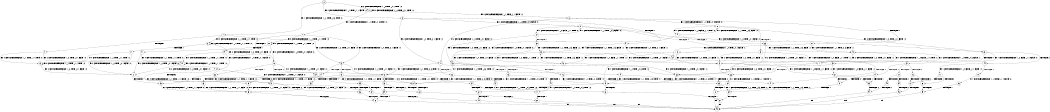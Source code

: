 digraph BCG {
size = "7, 10.5";
center = TRUE;
node [shape = circle];
0 [peripheries = 2];
0 -> 1 [label = "EX !1 !ATOMIC_EXCH_BRANCH (1, +1, TRUE, +0, 3, TRUE) !:0:"];
0 -> 2 [label = "EX !2 !ATOMIC_EXCH_BRANCH (1, +0, TRUE, +0, 1, TRUE) !:0:"];
0 -> 3 [label = "EX !0 !ATOMIC_EXCH_BRANCH (1, +1, TRUE, +1, 1, FALSE) !:0:"];
1 -> 4 [label = "TERMINATE !1"];
1 -> 5 [label = "EX !2 !ATOMIC_EXCH_BRANCH (1, +0, TRUE, +0, 1, FALSE) !:0:"];
1 -> 6 [label = "EX !0 !ATOMIC_EXCH_BRANCH (1, +1, TRUE, +1, 1, TRUE) !:0:"];
2 -> 7 [label = "EX !1 !ATOMIC_EXCH_BRANCH (1, +1, TRUE, +0, 3, TRUE) !:0:"];
2 -> 8 [label = "EX !0 !ATOMIC_EXCH_BRANCH (1, +1, TRUE, +1, 1, FALSE) !:0:"];
2 -> 2 [label = "EX !2 !ATOMIC_EXCH_BRANCH (1, +0, TRUE, +0, 1, TRUE) !:0:"];
3 -> 9 [label = "TERMINATE !0"];
3 -> 10 [label = "EX !1 !ATOMIC_EXCH_BRANCH (1, +1, TRUE, +0, 3, FALSE) !:0:"];
3 -> 11 [label = "EX !2 !ATOMIC_EXCH_BRANCH (1, +0, TRUE, +0, 1, FALSE) !:0:"];
4 -> 12 [label = "EX !2 !ATOMIC_EXCH_BRANCH (1, +0, TRUE, +0, 1, FALSE) !:0:"];
4 -> 13 [label = "EX !0 !ATOMIC_EXCH_BRANCH (1, +1, TRUE, +1, 1, TRUE) !:0:"];
5 -> 14 [label = "TERMINATE !1"];
5 -> 15 [label = "TERMINATE !2"];
5 -> 16 [label = "EX !0 !ATOMIC_EXCH_BRANCH (1, +1, TRUE, +1, 1, FALSE) !:0:"];
6 -> 17 [label = "TERMINATE !1"];
6 -> 18 [label = "EX !2 !ATOMIC_EXCH_BRANCH (1, +0, TRUE, +0, 1, FALSE) !:0:"];
6 -> 6 [label = "EX !0 !ATOMIC_EXCH_BRANCH (1, +1, TRUE, +1, 1, TRUE) !:0:"];
7 -> 19 [label = "TERMINATE !1"];
7 -> 20 [label = "EX !0 !ATOMIC_EXCH_BRANCH (1, +1, TRUE, +1, 1, TRUE) !:0:"];
7 -> 5 [label = "EX !2 !ATOMIC_EXCH_BRANCH (1, +0, TRUE, +0, 1, FALSE) !:0:"];
8 -> 21 [label = "TERMINATE !0"];
8 -> 22 [label = "EX !1 !ATOMIC_EXCH_BRANCH (1, +1, TRUE, +0, 3, FALSE) !:0:"];
8 -> 11 [label = "EX !2 !ATOMIC_EXCH_BRANCH (1, +0, TRUE, +0, 1, FALSE) !:0:"];
9 -> 23 [label = "EX !1 !ATOMIC_EXCH_BRANCH (1, +1, TRUE, +0, 3, FALSE) !:1:"];
9 -> 24 [label = "EX !2 !ATOMIC_EXCH_BRANCH (1, +0, TRUE, +0, 1, FALSE) !:1:"];
10 -> 25 [label = "TERMINATE !0"];
10 -> 26 [label = "EX !2 !ATOMIC_EXCH_BRANCH (1, +0, TRUE, +0, 1, FALSE) !:0:"];
10 -> 27 [label = "EX !1 !ATOMIC_EXCH_BRANCH (1, +0, FALSE, +1, 1, TRUE) !:0:"];
11 -> 28 [label = "TERMINATE !2"];
11 -> 29 [label = "TERMINATE !0"];
11 -> 16 [label = "EX !1 !ATOMIC_EXCH_BRANCH (1, +1, TRUE, +0, 3, TRUE) !:0:"];
12 -> 30 [label = "TERMINATE !2"];
12 -> 31 [label = "EX !0 !ATOMIC_EXCH_BRANCH (1, +1, TRUE, +1, 1, FALSE) !:0:"];
13 -> 32 [label = "EX !2 !ATOMIC_EXCH_BRANCH (1, +0, TRUE, +0, 1, FALSE) !:0:"];
13 -> 13 [label = "EX !0 !ATOMIC_EXCH_BRANCH (1, +1, TRUE, +1, 1, TRUE) !:0:"];
14 -> 30 [label = "TERMINATE !2"];
14 -> 31 [label = "EX !0 !ATOMIC_EXCH_BRANCH (1, +1, TRUE, +1, 1, FALSE) !:0:"];
15 -> 33 [label = "TERMINATE !1"];
15 -> 34 [label = "EX !0 !ATOMIC_EXCH_BRANCH (1, +1, TRUE, +1, 1, FALSE) !:0:"];
16 -> 35 [label = "TERMINATE !1"];
16 -> 36 [label = "TERMINATE !2"];
16 -> 37 [label = "TERMINATE !0"];
17 -> 32 [label = "EX !2 !ATOMIC_EXCH_BRANCH (1, +0, TRUE, +0, 1, FALSE) !:0:"];
17 -> 13 [label = "EX !0 !ATOMIC_EXCH_BRANCH (1, +1, TRUE, +1, 1, TRUE) !:0:"];
18 -> 38 [label = "TERMINATE !1"];
18 -> 39 [label = "TERMINATE !2"];
18 -> 16 [label = "EX !0 !ATOMIC_EXCH_BRANCH (1, +1, TRUE, +1, 1, FALSE) !:0:"];
19 -> 40 [label = "EX !0 !ATOMIC_EXCH_BRANCH (1, +1, TRUE, +1, 1, TRUE) !:0:"];
19 -> 12 [label = "EX !2 !ATOMIC_EXCH_BRANCH (1, +0, TRUE, +0, 1, FALSE) !:0:"];
20 -> 41 [label = "TERMINATE !1"];
20 -> 18 [label = "EX !2 !ATOMIC_EXCH_BRANCH (1, +0, TRUE, +0, 1, FALSE) !:0:"];
20 -> 20 [label = "EX !0 !ATOMIC_EXCH_BRANCH (1, +1, TRUE, +1, 1, TRUE) !:0:"];
21 -> 42 [label = "EX !1 !ATOMIC_EXCH_BRANCH (1, +1, TRUE, +0, 3, FALSE) !:1:"];
21 -> 24 [label = "EX !2 !ATOMIC_EXCH_BRANCH (1, +0, TRUE, +0, 1, FALSE) !:1:"];
22 -> 43 [label = "TERMINATE !0"];
22 -> 26 [label = "EX !2 !ATOMIC_EXCH_BRANCH (1, +0, TRUE, +0, 1, FALSE) !:0:"];
22 -> 44 [label = "EX !1 !ATOMIC_EXCH_BRANCH (1, +0, FALSE, +1, 1, TRUE) !:0:"];
23 -> 45 [label = "EX !2 !ATOMIC_EXCH_BRANCH (1, +0, TRUE, +0, 1, FALSE) !:1:"];
23 -> 46 [label = "EX !1 !ATOMIC_EXCH_BRANCH (1, +0, FALSE, +1, 1, TRUE) !:1:"];
24 -> 47 [label = "TERMINATE !2"];
24 -> 48 [label = "EX !1 !ATOMIC_EXCH_BRANCH (1, +1, TRUE, +0, 3, TRUE) !:1:"];
25 -> 45 [label = "EX !2 !ATOMIC_EXCH_BRANCH (1, +0, TRUE, +0, 1, FALSE) !:1:"];
25 -> 46 [label = "EX !1 !ATOMIC_EXCH_BRANCH (1, +0, FALSE, +1, 1, TRUE) !:1:"];
26 -> 49 [label = "TERMINATE !2"];
26 -> 50 [label = "TERMINATE !0"];
26 -> 51 [label = "EX !1 !ATOMIC_EXCH_BRANCH (1, +0, FALSE, +1, 1, FALSE) !:0:"];
27 -> 52 [label = "TERMINATE !0"];
27 -> 53 [label = "EX !2 !ATOMIC_EXCH_BRANCH (1, +0, TRUE, +0, 1, FALSE) !:0:"];
27 -> 10 [label = "EX !1 !ATOMIC_EXCH_BRANCH (1, +1, TRUE, +0, 3, FALSE) !:0:"];
28 -> 54 [label = "TERMINATE !0"];
28 -> 34 [label = "EX !1 !ATOMIC_EXCH_BRANCH (1, +1, TRUE, +0, 3, TRUE) !:0:"];
29 -> 47 [label = "TERMINATE !2"];
29 -> 48 [label = "EX !1 !ATOMIC_EXCH_BRANCH (1, +1, TRUE, +0, 3, TRUE) !:1:"];
30 -> 55 [label = "EX !0 !ATOMIC_EXCH_BRANCH (1, +1, TRUE, +1, 1, FALSE) !:0:"];
31 -> 56 [label = "TERMINATE !2"];
31 -> 57 [label = "TERMINATE !0"];
32 -> 58 [label = "TERMINATE !2"];
32 -> 31 [label = "EX !0 !ATOMIC_EXCH_BRANCH (1, +1, TRUE, +1, 1, FALSE) !:0:"];
33 -> 55 [label = "EX !0 !ATOMIC_EXCH_BRANCH (1, +1, TRUE, +1, 1, FALSE) !:0:"];
34 -> 59 [label = "TERMINATE !1"];
34 -> 60 [label = "TERMINATE !0"];
35 -> 56 [label = "TERMINATE !2"];
35 -> 57 [label = "TERMINATE !0"];
36 -> 59 [label = "TERMINATE !1"];
36 -> 60 [label = "TERMINATE !0"];
37 -> 61 [label = "TERMINATE !1"];
37 -> 62 [label = "TERMINATE !2"];
38 -> 58 [label = "TERMINATE !2"];
38 -> 31 [label = "EX !0 !ATOMIC_EXCH_BRANCH (1, +1, TRUE, +1, 1, FALSE) !:0:"];
39 -> 63 [label = "TERMINATE !1"];
39 -> 34 [label = "EX !0 !ATOMIC_EXCH_BRANCH (1, +1, TRUE, +1, 1, FALSE) !:0:"];
40 -> 32 [label = "EX !2 !ATOMIC_EXCH_BRANCH (1, +0, TRUE, +0, 1, FALSE) !:0:"];
40 -> 40 [label = "EX !0 !ATOMIC_EXCH_BRANCH (1, +1, TRUE, +1, 1, TRUE) !:0:"];
41 -> 32 [label = "EX !2 !ATOMIC_EXCH_BRANCH (1, +0, TRUE, +0, 1, FALSE) !:0:"];
41 -> 40 [label = "EX !0 !ATOMIC_EXCH_BRANCH (1, +1, TRUE, +1, 1, TRUE) !:0:"];
42 -> 45 [label = "EX !2 !ATOMIC_EXCH_BRANCH (1, +0, TRUE, +0, 1, FALSE) !:1:"];
42 -> 64 [label = "EX !1 !ATOMIC_EXCH_BRANCH (1, +0, FALSE, +1, 1, TRUE) !:1:"];
43 -> 45 [label = "EX !2 !ATOMIC_EXCH_BRANCH (1, +0, TRUE, +0, 1, FALSE) !:1:"];
43 -> 64 [label = "EX !1 !ATOMIC_EXCH_BRANCH (1, +0, FALSE, +1, 1, TRUE) !:1:"];
44 -> 65 [label = "TERMINATE !0"];
44 -> 53 [label = "EX !2 !ATOMIC_EXCH_BRANCH (1, +0, TRUE, +0, 1, FALSE) !:0:"];
44 -> 22 [label = "EX !1 !ATOMIC_EXCH_BRANCH (1, +1, TRUE, +0, 3, FALSE) !:0:"];
45 -> 66 [label = "TERMINATE !2"];
45 -> 67 [label = "EX !1 !ATOMIC_EXCH_BRANCH (1, +0, FALSE, +1, 1, FALSE) !:1:"];
46 -> 68 [label = "EX !2 !ATOMIC_EXCH_BRANCH (1, +0, TRUE, +0, 1, FALSE) !:1:"];
46 -> 23 [label = "EX !1 !ATOMIC_EXCH_BRANCH (1, +1, TRUE, +0, 3, FALSE) !:1:"];
47 -> 69 [label = "EX !1 !ATOMIC_EXCH_BRANCH (1, +1, TRUE, +0, 3, TRUE) !:1:"];
48 -> 61 [label = "TERMINATE !1"];
48 -> 62 [label = "TERMINATE !2"];
49 -> 70 [label = "TERMINATE !0"];
49 -> 71 [label = "EX !1 !ATOMIC_EXCH_BRANCH (1, +0, FALSE, +1, 1, FALSE) !:0:"];
50 -> 66 [label = "TERMINATE !2"];
50 -> 67 [label = "EX !1 !ATOMIC_EXCH_BRANCH (1, +0, FALSE, +1, 1, FALSE) !:1:"];
51 -> 72 [label = "TERMINATE !1"];
51 -> 73 [label = "TERMINATE !2"];
51 -> 74 [label = "TERMINATE !0"];
52 -> 68 [label = "EX !2 !ATOMIC_EXCH_BRANCH (1, +0, TRUE, +0, 1, FALSE) !:1:"];
52 -> 23 [label = "EX !1 !ATOMIC_EXCH_BRANCH (1, +1, TRUE, +0, 3, FALSE) !:1:"];
53 -> 75 [label = "TERMINATE !2"];
53 -> 76 [label = "TERMINATE !0"];
53 -> 16 [label = "EX !1 !ATOMIC_EXCH_BRANCH (1, +1, TRUE, +0, 3, TRUE) !:0:"];
54 -> 77 [label = "EX !1 !ATOMIC_EXCH_BRANCH (1, +1, TRUE, +0, 3, TRUE) !:2:"];
55 -> 78 [label = "TERMINATE !0"];
56 -> 78 [label = "TERMINATE !0"];
57 -> 79 [label = "TERMINATE !2"];
58 -> 55 [label = "EX !0 !ATOMIC_EXCH_BRANCH (1, +1, TRUE, +1, 1, FALSE) !:0:"];
59 -> 78 [label = "TERMINATE !0"];
60 -> 80 [label = "TERMINATE !1"];
61 -> 79 [label = "TERMINATE !2"];
62 -> 81 [label = "TERMINATE !1"];
63 -> 55 [label = "EX !0 !ATOMIC_EXCH_BRANCH (1, +1, TRUE, +1, 1, FALSE) !:0:"];
64 -> 68 [label = "EX !2 !ATOMIC_EXCH_BRANCH (1, +0, TRUE, +0, 1, FALSE) !:1:"];
64 -> 42 [label = "EX !1 !ATOMIC_EXCH_BRANCH (1, +1, TRUE, +0, 3, FALSE) !:1:"];
65 -> 68 [label = "EX !2 !ATOMIC_EXCH_BRANCH (1, +0, TRUE, +0, 1, FALSE) !:1:"];
65 -> 42 [label = "EX !1 !ATOMIC_EXCH_BRANCH (1, +1, TRUE, +0, 3, FALSE) !:1:"];
66 -> 82 [label = "EX !1 !ATOMIC_EXCH_BRANCH (1, +0, FALSE, +1, 1, FALSE) !:1:"];
67 -> 83 [label = "TERMINATE !1"];
67 -> 84 [label = "TERMINATE !2"];
68 -> 85 [label = "TERMINATE !2"];
68 -> 48 [label = "EX !1 !ATOMIC_EXCH_BRANCH (1, +1, TRUE, +0, 3, TRUE) !:1:"];
69 -> 81 [label = "TERMINATE !1"];
70 -> 86 [label = "EX !1 !ATOMIC_EXCH_BRANCH (1, +0, FALSE, +1, 1, FALSE) !:2:"];
71 -> 87 [label = "TERMINATE !1"];
71 -> 88 [label = "TERMINATE !0"];
72 -> 89 [label = "TERMINATE !2"];
72 -> 90 [label = "TERMINATE !0"];
73 -> 87 [label = "TERMINATE !1"];
73 -> 88 [label = "TERMINATE !0"];
74 -> 83 [label = "TERMINATE !1"];
74 -> 84 [label = "TERMINATE !2"];
75 -> 91 [label = "TERMINATE !0"];
75 -> 34 [label = "EX !1 !ATOMIC_EXCH_BRANCH (1, +1, TRUE, +0, 3, TRUE) !:0:"];
76 -> 85 [label = "TERMINATE !2"];
76 -> 48 [label = "EX !1 !ATOMIC_EXCH_BRANCH (1, +1, TRUE, +0, 3, TRUE) !:1:"];
77 -> 80 [label = "TERMINATE !1"];
78 -> 92 [label = "exit"];
79 -> 92 [label = "exit"];
80 -> 92 [label = "exit"];
81 -> 92 [label = "exit"];
82 -> 93 [label = "TERMINATE !1"];
83 -> 94 [label = "TERMINATE !2"];
84 -> 93 [label = "TERMINATE !1"];
85 -> 69 [label = "EX !1 !ATOMIC_EXCH_BRANCH (1, +1, TRUE, +0, 3, TRUE) !:1:"];
86 -> 95 [label = "TERMINATE !1"];
87 -> 96 [label = "TERMINATE !0"];
88 -> 95 [label = "TERMINATE !1"];
89 -> 96 [label = "TERMINATE !0"];
90 -> 94 [label = "TERMINATE !2"];
91 -> 77 [label = "EX !1 !ATOMIC_EXCH_BRANCH (1, +1, TRUE, +0, 3, TRUE) !:2:"];
93 -> 92 [label = "exit"];
94 -> 92 [label = "exit"];
95 -> 92 [label = "exit"];
96 -> 92 [label = "exit"];
}
